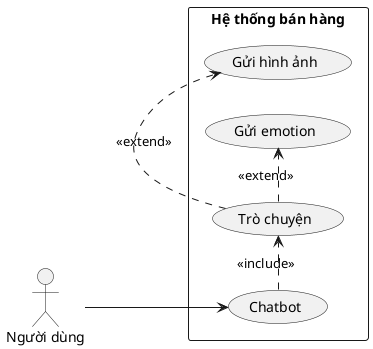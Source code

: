 @startuml
left to right direction

actor "Người dùng" as user

rectangle "Hệ thống bán hàng" {
  (Chatbot) as chatbot
  (Trò chuyện) as chat
  (Gửi hình ảnh) as send_image
  (Gửi emotion) as send_emotion
  
  user --> chatbot
  chatbot .> chat : <<include>>
  chat .> send_image : <<extend>>
  chat .> send_emotion : <<extend>>
}

@enduml

